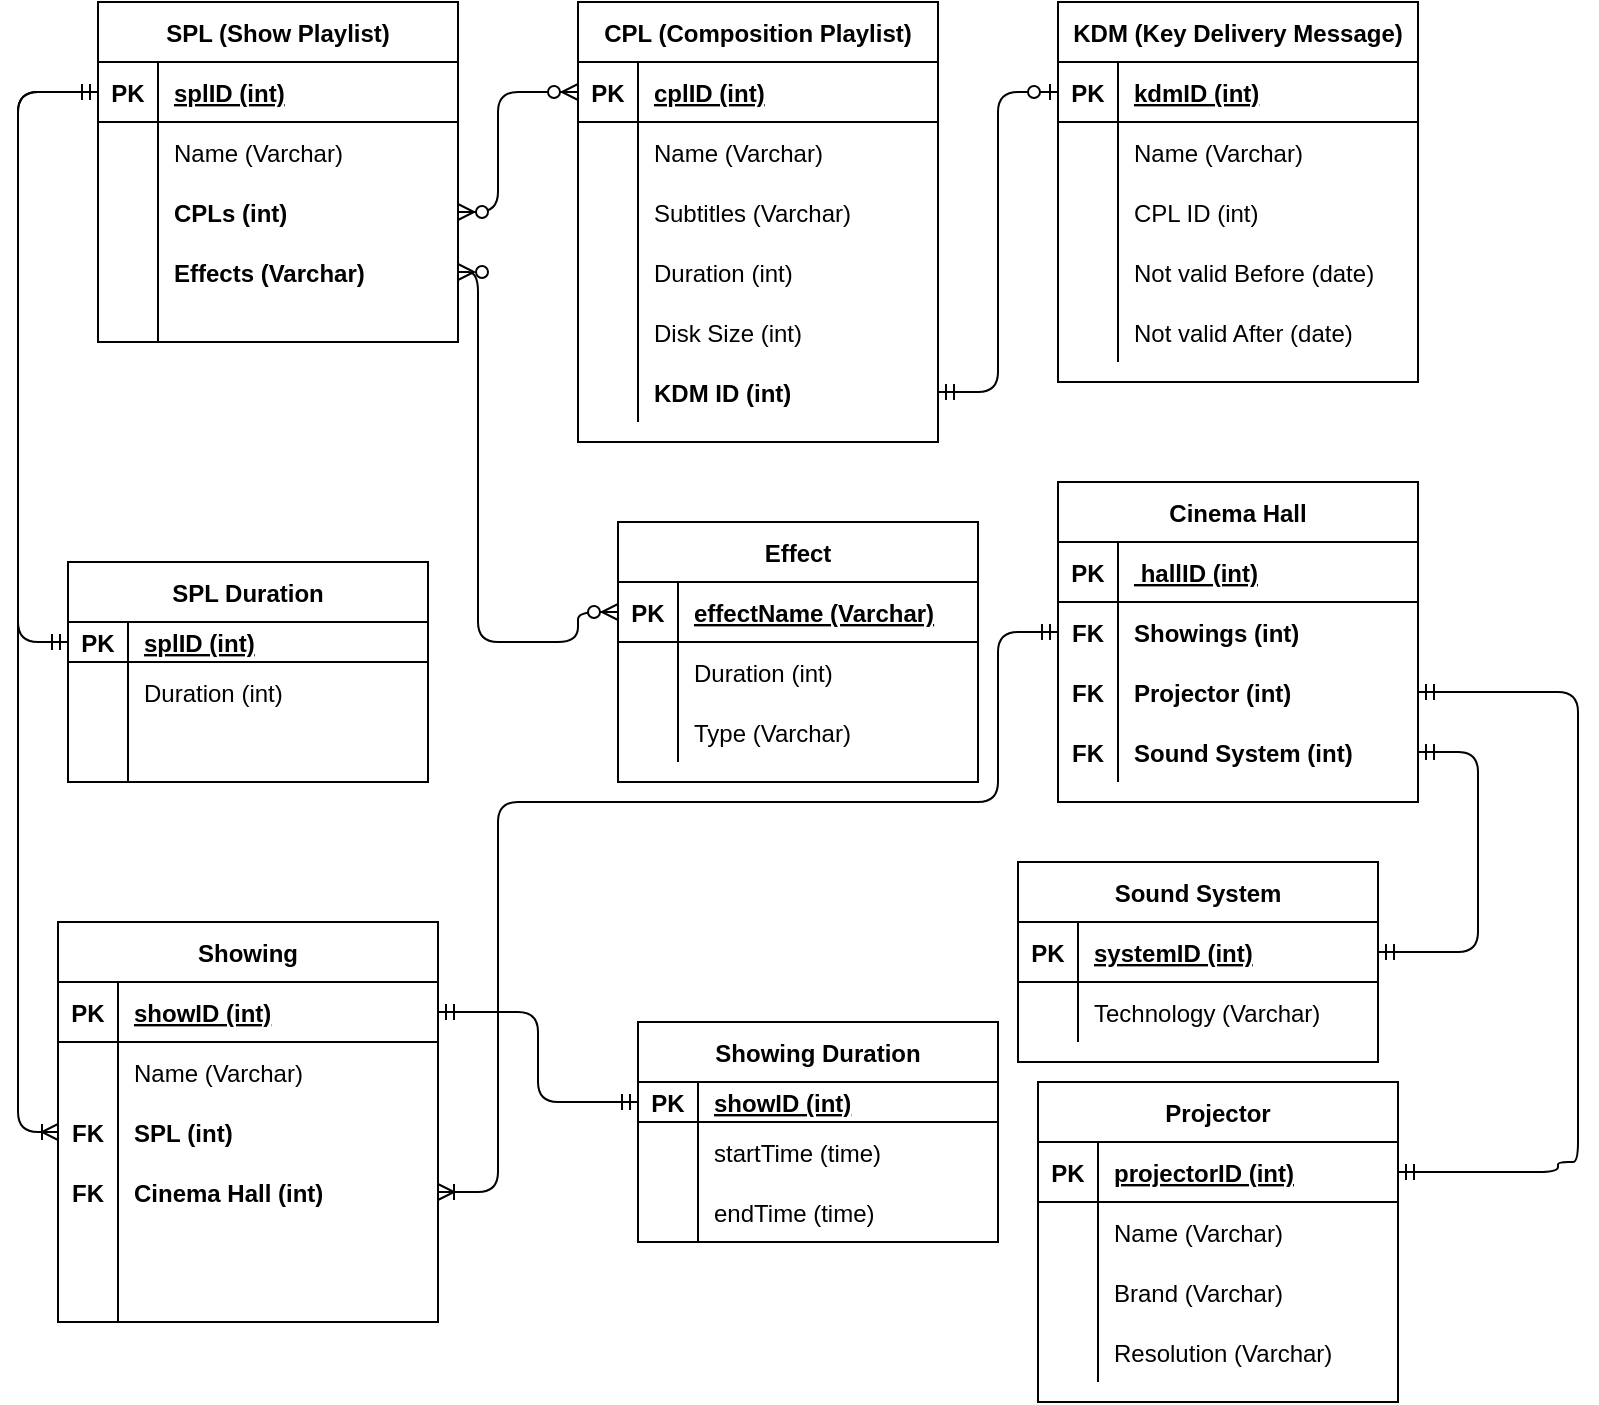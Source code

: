 <mxfile>
    <diagram id="R2lEEEUBdFMjLlhIrx00" name="Page-1">
        <mxGraphModel dx="1020" dy="534" grid="1" gridSize="10" guides="1" tooltips="1" connect="1" arrows="1" fold="1" page="1" pageScale="1" pageWidth="850" pageHeight="1100" math="0" shadow="0" extFonts="Permanent Marker^https://fonts.googleapis.com/css?family=Permanent+Marker">
            <root>
                <mxCell id="0"/>
                <mxCell id="1" parent="0"/>
                <mxCell id="4NMHqgXC75o84QSc81cX-1" value="CPL (Composition Playlist)" style="shape=table;startSize=30;container=1;collapsible=1;childLayout=tableLayout;fixedRows=1;rowLines=0;fontStyle=1;align=center;resizeLast=1;" parent="1" vertex="1">
                    <mxGeometry x="300" y="40" width="180" height="220" as="geometry"/>
                </mxCell>
                <mxCell id="4NMHqgXC75o84QSc81cX-2" value="" style="shape=partialRectangle;collapsible=0;dropTarget=0;pointerEvents=0;fillColor=none;top=0;left=0;bottom=1;right=0;points=[[0,0.5],[1,0.5]];portConstraint=eastwest;" parent="4NMHqgXC75o84QSc81cX-1" vertex="1">
                    <mxGeometry y="30" width="180" height="30" as="geometry"/>
                </mxCell>
                <mxCell id="4NMHqgXC75o84QSc81cX-3" value="PK" style="shape=partialRectangle;connectable=0;fillColor=none;top=0;left=0;bottom=0;right=0;fontStyle=1;overflow=hidden;" parent="4NMHqgXC75o84QSc81cX-2" vertex="1">
                    <mxGeometry width="30" height="30" as="geometry"/>
                </mxCell>
                <mxCell id="4NMHqgXC75o84QSc81cX-4" value="cplID (int)" style="shape=partialRectangle;connectable=0;fillColor=none;top=0;left=0;bottom=0;right=0;align=left;spacingLeft=6;fontStyle=5;overflow=hidden;" parent="4NMHqgXC75o84QSc81cX-2" vertex="1">
                    <mxGeometry x="30" width="150" height="30" as="geometry"/>
                </mxCell>
                <mxCell id="4NMHqgXC75o84QSc81cX-5" value="" style="shape=partialRectangle;collapsible=0;dropTarget=0;pointerEvents=0;fillColor=none;top=0;left=0;bottom=0;right=0;points=[[0,0.5],[1,0.5]];portConstraint=eastwest;" parent="4NMHqgXC75o84QSc81cX-1" vertex="1">
                    <mxGeometry y="60" width="180" height="30" as="geometry"/>
                </mxCell>
                <mxCell id="4NMHqgXC75o84QSc81cX-6" value="" style="shape=partialRectangle;connectable=0;fillColor=none;top=0;left=0;bottom=0;right=0;editable=1;overflow=hidden;" parent="4NMHqgXC75o84QSc81cX-5" vertex="1">
                    <mxGeometry width="30" height="30" as="geometry"/>
                </mxCell>
                <mxCell id="4NMHqgXC75o84QSc81cX-7" value="Name (Varchar)" style="shape=partialRectangle;connectable=0;fillColor=none;top=0;left=0;bottom=0;right=0;align=left;spacingLeft=6;overflow=hidden;" parent="4NMHqgXC75o84QSc81cX-5" vertex="1">
                    <mxGeometry x="30" width="150" height="30" as="geometry"/>
                </mxCell>
                <mxCell id="4NMHqgXC75o84QSc81cX-11" value="" style="shape=partialRectangle;collapsible=0;dropTarget=0;pointerEvents=0;fillColor=none;top=0;left=0;bottom=0;right=0;points=[[0,0.5],[1,0.5]];portConstraint=eastwest;" parent="4NMHqgXC75o84QSc81cX-1" vertex="1">
                    <mxGeometry y="90" width="180" height="30" as="geometry"/>
                </mxCell>
                <mxCell id="4NMHqgXC75o84QSc81cX-12" value="" style="shape=partialRectangle;connectable=0;fillColor=none;top=0;left=0;bottom=0;right=0;editable=1;overflow=hidden;" parent="4NMHqgXC75o84QSc81cX-11" vertex="1">
                    <mxGeometry width="30" height="30" as="geometry"/>
                </mxCell>
                <mxCell id="4NMHqgXC75o84QSc81cX-13" value="Subtitles (Varchar)" style="shape=partialRectangle;connectable=0;fillColor=none;top=0;left=0;bottom=0;right=0;align=left;spacingLeft=6;overflow=hidden;" parent="4NMHqgXC75o84QSc81cX-11" vertex="1">
                    <mxGeometry x="30" width="150" height="30" as="geometry"/>
                </mxCell>
                <mxCell id="4NMHqgXC75o84QSc81cX-45" value="" style="shape=partialRectangle;collapsible=0;dropTarget=0;pointerEvents=0;fillColor=none;top=0;left=0;bottom=0;right=0;points=[[0,0.5],[1,0.5]];portConstraint=eastwest;" parent="4NMHqgXC75o84QSc81cX-1" vertex="1">
                    <mxGeometry y="120" width="180" height="30" as="geometry"/>
                </mxCell>
                <mxCell id="4NMHqgXC75o84QSc81cX-46" value="" style="shape=partialRectangle;connectable=0;fillColor=none;top=0;left=0;bottom=0;right=0;editable=1;overflow=hidden;" parent="4NMHqgXC75o84QSc81cX-45" vertex="1">
                    <mxGeometry width="30" height="30" as="geometry"/>
                </mxCell>
                <mxCell id="4NMHqgXC75o84QSc81cX-47" value="Duration (int)" style="shape=partialRectangle;connectable=0;fillColor=none;top=0;left=0;bottom=0;right=0;align=left;spacingLeft=6;overflow=hidden;" parent="4NMHqgXC75o84QSc81cX-45" vertex="1">
                    <mxGeometry x="30" width="150" height="30" as="geometry"/>
                </mxCell>
                <mxCell id="4NMHqgXC75o84QSc81cX-48" value="" style="shape=partialRectangle;collapsible=0;dropTarget=0;pointerEvents=0;fillColor=none;top=0;left=0;bottom=0;right=0;points=[[0,0.5],[1,0.5]];portConstraint=eastwest;" parent="4NMHqgXC75o84QSc81cX-1" vertex="1">
                    <mxGeometry y="150" width="180" height="30" as="geometry"/>
                </mxCell>
                <mxCell id="4NMHqgXC75o84QSc81cX-49" value="" style="shape=partialRectangle;connectable=0;fillColor=none;top=0;left=0;bottom=0;right=0;editable=1;overflow=hidden;" parent="4NMHqgXC75o84QSc81cX-48" vertex="1">
                    <mxGeometry width="30" height="30" as="geometry"/>
                </mxCell>
                <mxCell id="4NMHqgXC75o84QSc81cX-50" value="Disk Size (int)" style="shape=partialRectangle;connectable=0;fillColor=none;top=0;left=0;bottom=0;right=0;align=left;spacingLeft=6;overflow=hidden;" parent="4NMHqgXC75o84QSc81cX-48" vertex="1">
                    <mxGeometry x="30" width="150" height="30" as="geometry"/>
                </mxCell>
                <mxCell id="4NMHqgXC75o84QSc81cX-51" value="" style="shape=partialRectangle;collapsible=0;dropTarget=0;pointerEvents=0;fillColor=none;top=0;left=0;bottom=0;right=0;points=[[0,0.5],[1,0.5]];portConstraint=eastwest;" parent="4NMHqgXC75o84QSc81cX-1" vertex="1">
                    <mxGeometry y="180" width="180" height="30" as="geometry"/>
                </mxCell>
                <mxCell id="4NMHqgXC75o84QSc81cX-52" value="" style="shape=partialRectangle;connectable=0;fillColor=none;top=0;left=0;bottom=0;right=0;editable=1;overflow=hidden;" parent="4NMHqgXC75o84QSc81cX-51" vertex="1">
                    <mxGeometry width="30" height="30" as="geometry"/>
                </mxCell>
                <mxCell id="4NMHqgXC75o84QSc81cX-53" value="KDM ID (int)" style="shape=partialRectangle;connectable=0;fillColor=none;top=0;left=0;bottom=0;right=0;align=left;spacingLeft=6;overflow=hidden;fontStyle=1" parent="4NMHqgXC75o84QSc81cX-51" vertex="1">
                    <mxGeometry x="30" width="150" height="30" as="geometry"/>
                </mxCell>
                <mxCell id="4NMHqgXC75o84QSc81cX-14" value="KDM (Key Delivery Message)" style="shape=table;startSize=30;container=1;collapsible=1;childLayout=tableLayout;fixedRows=1;rowLines=0;fontStyle=1;align=center;resizeLast=1;" parent="1" vertex="1">
                    <mxGeometry x="540" y="40" width="180" height="190" as="geometry"/>
                </mxCell>
                <mxCell id="4NMHqgXC75o84QSc81cX-15" value="" style="shape=partialRectangle;collapsible=0;dropTarget=0;pointerEvents=0;fillColor=none;top=0;left=0;bottom=1;right=0;points=[[0,0.5],[1,0.5]];portConstraint=eastwest;" parent="4NMHqgXC75o84QSc81cX-14" vertex="1">
                    <mxGeometry y="30" width="180" height="30" as="geometry"/>
                </mxCell>
                <mxCell id="4NMHqgXC75o84QSc81cX-16" value="PK" style="shape=partialRectangle;connectable=0;fillColor=none;top=0;left=0;bottom=0;right=0;fontStyle=1;overflow=hidden;" parent="4NMHqgXC75o84QSc81cX-15" vertex="1">
                    <mxGeometry width="30" height="30" as="geometry"/>
                </mxCell>
                <mxCell id="4NMHqgXC75o84QSc81cX-17" value="kdmID (int)" style="shape=partialRectangle;connectable=0;fillColor=none;top=0;left=0;bottom=0;right=0;align=left;spacingLeft=6;fontStyle=5;overflow=hidden;" parent="4NMHqgXC75o84QSc81cX-15" vertex="1">
                    <mxGeometry x="30" width="150" height="30" as="geometry"/>
                </mxCell>
                <mxCell id="4NMHqgXC75o84QSc81cX-21" value="" style="shape=partialRectangle;collapsible=0;dropTarget=0;pointerEvents=0;fillColor=none;top=0;left=0;bottom=0;right=0;points=[[0,0.5],[1,0.5]];portConstraint=eastwest;" parent="4NMHqgXC75o84QSc81cX-14" vertex="1">
                    <mxGeometry y="60" width="180" height="30" as="geometry"/>
                </mxCell>
                <mxCell id="4NMHqgXC75o84QSc81cX-22" value="" style="shape=partialRectangle;connectable=0;fillColor=none;top=0;left=0;bottom=0;right=0;editable=1;overflow=hidden;" parent="4NMHqgXC75o84QSc81cX-21" vertex="1">
                    <mxGeometry width="30" height="30" as="geometry"/>
                </mxCell>
                <mxCell id="4NMHqgXC75o84QSc81cX-23" value="Name (Varchar)" style="shape=partialRectangle;connectable=0;fillColor=none;top=0;left=0;bottom=0;right=0;align=left;spacingLeft=6;overflow=hidden;" parent="4NMHqgXC75o84QSc81cX-21" vertex="1">
                    <mxGeometry x="30" width="150" height="30" as="geometry"/>
                </mxCell>
                <mxCell id="4NMHqgXC75o84QSc81cX-93" value="" style="shape=partialRectangle;collapsible=0;dropTarget=0;pointerEvents=0;fillColor=none;top=0;left=0;bottom=0;right=0;points=[[0,0.5],[1,0.5]];portConstraint=eastwest;" parent="4NMHqgXC75o84QSc81cX-14" vertex="1">
                    <mxGeometry y="90" width="180" height="30" as="geometry"/>
                </mxCell>
                <mxCell id="4NMHqgXC75o84QSc81cX-94" value="" style="shape=partialRectangle;connectable=0;fillColor=none;top=0;left=0;bottom=0;right=0;editable=1;overflow=hidden;" parent="4NMHqgXC75o84QSc81cX-93" vertex="1">
                    <mxGeometry width="30" height="30" as="geometry"/>
                </mxCell>
                <mxCell id="4NMHqgXC75o84QSc81cX-95" value="CPL ID (int)" style="shape=partialRectangle;connectable=0;fillColor=none;top=0;left=0;bottom=0;right=0;align=left;spacingLeft=6;overflow=hidden;" parent="4NMHqgXC75o84QSc81cX-93" vertex="1">
                    <mxGeometry x="30" width="150" height="30" as="geometry"/>
                </mxCell>
                <mxCell id="4NMHqgXC75o84QSc81cX-24" value="" style="shape=partialRectangle;collapsible=0;dropTarget=0;pointerEvents=0;fillColor=none;top=0;left=0;bottom=0;right=0;points=[[0,0.5],[1,0.5]];portConstraint=eastwest;" parent="4NMHqgXC75o84QSc81cX-14" vertex="1">
                    <mxGeometry y="120" width="180" height="30" as="geometry"/>
                </mxCell>
                <mxCell id="4NMHqgXC75o84QSc81cX-25" value="" style="shape=partialRectangle;connectable=0;fillColor=none;top=0;left=0;bottom=0;right=0;editable=1;overflow=hidden;" parent="4NMHqgXC75o84QSc81cX-24" vertex="1">
                    <mxGeometry width="30" height="30" as="geometry"/>
                </mxCell>
                <mxCell id="4NMHqgXC75o84QSc81cX-26" value="Not valid Before (date)" style="shape=partialRectangle;connectable=0;fillColor=none;top=0;left=0;bottom=0;right=0;align=left;spacingLeft=6;overflow=hidden;" parent="4NMHqgXC75o84QSc81cX-24" vertex="1">
                    <mxGeometry x="30" width="150" height="30" as="geometry"/>
                </mxCell>
                <mxCell id="4NMHqgXC75o84QSc81cX-42" value="" style="shape=partialRectangle;collapsible=0;dropTarget=0;pointerEvents=0;fillColor=none;top=0;left=0;bottom=0;right=0;points=[[0,0.5],[1,0.5]];portConstraint=eastwest;" parent="4NMHqgXC75o84QSc81cX-14" vertex="1">
                    <mxGeometry y="150" width="180" height="30" as="geometry"/>
                </mxCell>
                <mxCell id="4NMHqgXC75o84QSc81cX-43" value="" style="shape=partialRectangle;connectable=0;fillColor=none;top=0;left=0;bottom=0;right=0;editable=1;overflow=hidden;" parent="4NMHqgXC75o84QSc81cX-42" vertex="1">
                    <mxGeometry width="30" height="30" as="geometry"/>
                </mxCell>
                <mxCell id="4NMHqgXC75o84QSc81cX-44" value="Not valid After (date)" style="shape=partialRectangle;connectable=0;fillColor=none;top=0;left=0;bottom=0;right=0;align=left;spacingLeft=6;overflow=hidden;" parent="4NMHqgXC75o84QSc81cX-42" vertex="1">
                    <mxGeometry x="30" width="150" height="30" as="geometry"/>
                </mxCell>
                <mxCell id="4NMHqgXC75o84QSc81cX-27" value="SPL (Show Playlist)" style="shape=table;startSize=30;container=1;collapsible=1;childLayout=tableLayout;fixedRows=1;rowLines=0;fontStyle=1;align=center;resizeLast=1;" parent="1" vertex="1">
                    <mxGeometry x="60" y="40" width="180" height="170" as="geometry"/>
                </mxCell>
                <mxCell id="4NMHqgXC75o84QSc81cX-28" value="" style="shape=partialRectangle;collapsible=0;dropTarget=0;pointerEvents=0;fillColor=none;top=0;left=0;bottom=1;right=0;points=[[0,0.5],[1,0.5]];portConstraint=eastwest;" parent="4NMHqgXC75o84QSc81cX-27" vertex="1">
                    <mxGeometry y="30" width="180" height="30" as="geometry"/>
                </mxCell>
                <mxCell id="4NMHqgXC75o84QSc81cX-29" value="PK" style="shape=partialRectangle;connectable=0;fillColor=none;top=0;left=0;bottom=0;right=0;fontStyle=1;overflow=hidden;" parent="4NMHqgXC75o84QSc81cX-28" vertex="1">
                    <mxGeometry width="30" height="30" as="geometry"/>
                </mxCell>
                <mxCell id="4NMHqgXC75o84QSc81cX-30" value="splID (int)" style="shape=partialRectangle;connectable=0;fillColor=none;top=0;left=0;bottom=0;right=0;align=left;spacingLeft=6;fontStyle=5;overflow=hidden;" parent="4NMHqgXC75o84QSc81cX-28" vertex="1">
                    <mxGeometry x="30" width="150" height="30" as="geometry"/>
                </mxCell>
                <mxCell id="4NMHqgXC75o84QSc81cX-90" value="" style="shape=partialRectangle;collapsible=0;dropTarget=0;pointerEvents=0;fillColor=none;top=0;left=0;bottom=0;right=0;points=[[0,0.5],[1,0.5]];portConstraint=eastwest;" parent="4NMHqgXC75o84QSc81cX-27" vertex="1">
                    <mxGeometry y="60" width="180" height="30" as="geometry"/>
                </mxCell>
                <mxCell id="4NMHqgXC75o84QSc81cX-91" value="" style="shape=partialRectangle;connectable=0;fillColor=none;top=0;left=0;bottom=0;right=0;editable=1;overflow=hidden;" parent="4NMHqgXC75o84QSc81cX-90" vertex="1">
                    <mxGeometry width="30" height="30" as="geometry"/>
                </mxCell>
                <mxCell id="4NMHqgXC75o84QSc81cX-92" value="Name (Varchar)" style="shape=partialRectangle;connectable=0;fillColor=none;top=0;left=0;bottom=0;right=0;align=left;spacingLeft=6;overflow=hidden;" parent="4NMHqgXC75o84QSc81cX-90" vertex="1">
                    <mxGeometry x="30" width="150" height="30" as="geometry"/>
                </mxCell>
                <mxCell id="4NMHqgXC75o84QSc81cX-31" value="" style="shape=partialRectangle;collapsible=0;dropTarget=0;pointerEvents=0;fillColor=none;top=0;left=0;bottom=0;right=0;points=[[0,0.5],[1,0.5]];portConstraint=eastwest;" parent="4NMHqgXC75o84QSc81cX-27" vertex="1">
                    <mxGeometry y="90" width="180" height="30" as="geometry"/>
                </mxCell>
                <mxCell id="4NMHqgXC75o84QSc81cX-32" value="" style="shape=partialRectangle;connectable=0;fillColor=none;top=0;left=0;bottom=0;right=0;editable=1;overflow=hidden;" parent="4NMHqgXC75o84QSc81cX-31" vertex="1">
                    <mxGeometry width="30" height="30" as="geometry"/>
                </mxCell>
                <mxCell id="4NMHqgXC75o84QSc81cX-33" value="CPLs (int)" style="shape=partialRectangle;connectable=0;fillColor=none;top=0;left=0;bottom=0;right=0;align=left;spacingLeft=6;overflow=hidden;fontStyle=1" parent="4NMHqgXC75o84QSc81cX-31" vertex="1">
                    <mxGeometry x="30" width="150" height="30" as="geometry"/>
                </mxCell>
                <mxCell id="4NMHqgXC75o84QSc81cX-34" value="" style="shape=partialRectangle;collapsible=0;dropTarget=0;pointerEvents=0;fillColor=none;top=0;left=0;bottom=0;right=0;points=[[0,0.5],[1,0.5]];portConstraint=eastwest;" parent="4NMHqgXC75o84QSc81cX-27" vertex="1">
                    <mxGeometry y="120" width="180" height="30" as="geometry"/>
                </mxCell>
                <mxCell id="4NMHqgXC75o84QSc81cX-35" value="" style="shape=partialRectangle;connectable=0;fillColor=none;top=0;left=0;bottom=0;right=0;editable=1;overflow=hidden;" parent="4NMHqgXC75o84QSc81cX-34" vertex="1">
                    <mxGeometry width="30" height="30" as="geometry"/>
                </mxCell>
                <mxCell id="4NMHqgXC75o84QSc81cX-36" value="Effects (Varchar)" style="shape=partialRectangle;connectable=0;fillColor=none;top=0;left=0;bottom=0;right=0;align=left;spacingLeft=6;overflow=hidden;fontStyle=1" parent="4NMHqgXC75o84QSc81cX-34" vertex="1">
                    <mxGeometry x="30" width="150" height="30" as="geometry"/>
                </mxCell>
                <mxCell id="4NMHqgXC75o84QSc81cX-112" value="" style="shape=partialRectangle;collapsible=0;dropTarget=0;pointerEvents=0;fillColor=none;top=0;left=0;bottom=0;right=0;points=[[0,0.5],[1,0.5]];portConstraint=eastwest;" parent="4NMHqgXC75o84QSc81cX-27" vertex="1">
                    <mxGeometry y="150" width="180" height="20" as="geometry"/>
                </mxCell>
                <mxCell id="4NMHqgXC75o84QSc81cX-113" value="" style="shape=partialRectangle;connectable=0;fillColor=none;top=0;left=0;bottom=0;right=0;editable=1;overflow=hidden;" parent="4NMHqgXC75o84QSc81cX-112" vertex="1">
                    <mxGeometry width="30" height="20" as="geometry"/>
                </mxCell>
                <mxCell id="4NMHqgXC75o84QSc81cX-114" value="" style="shape=partialRectangle;connectable=0;fillColor=none;top=0;left=0;bottom=0;right=0;align=left;spacingLeft=6;overflow=hidden;" parent="4NMHqgXC75o84QSc81cX-112" vertex="1">
                    <mxGeometry x="30" width="150" height="20" as="geometry"/>
                </mxCell>
                <mxCell id="4NMHqgXC75o84QSc81cX-40" value="" style="edgeStyle=orthogonalEdgeStyle;fontSize=12;html=1;endArrow=ERzeroToMany;endFill=1;startArrow=ERzeroToMany;exitX=1;exitY=0.5;exitDx=0;exitDy=0;entryX=0;entryY=0.5;entryDx=0;entryDy=0;" parent="1" source="4NMHqgXC75o84QSc81cX-31" target="4NMHqgXC75o84QSc81cX-2" edge="1">
                    <mxGeometry width="100" height="100" relative="1" as="geometry">
                        <mxPoint x="290" y="840" as="sourcePoint"/>
                        <mxPoint x="390" y="740" as="targetPoint"/>
                        <Array as="points">
                            <mxPoint x="260" y="145"/>
                            <mxPoint x="260" y="85"/>
                        </Array>
                    </mxGeometry>
                </mxCell>
                <mxCell id="4NMHqgXC75o84QSc81cX-41" value="" style="edgeStyle=entityRelationEdgeStyle;fontSize=12;html=1;endArrow=ERzeroToOne;startArrow=ERmandOne;exitX=1;exitY=0.5;exitDx=0;exitDy=0;entryX=0;entryY=0.5;entryDx=0;entryDy=0;" parent="1" source="4NMHqgXC75o84QSc81cX-51" target="4NMHqgXC75o84QSc81cX-15" edge="1">
                    <mxGeometry width="100" height="100" relative="1" as="geometry">
                        <mxPoint x="510" y="70" as="sourcePoint"/>
                        <mxPoint x="730" y="240" as="targetPoint"/>
                    </mxGeometry>
                </mxCell>
                <mxCell id="4NMHqgXC75o84QSc81cX-54" value="Effect" style="shape=table;startSize=30;container=1;collapsible=1;childLayout=tableLayout;fixedRows=1;rowLines=0;fontStyle=1;align=center;resizeLast=1;" parent="1" vertex="1">
                    <mxGeometry x="320" y="300" width="180" height="130" as="geometry"/>
                </mxCell>
                <mxCell id="4NMHqgXC75o84QSc81cX-55" value="" style="shape=partialRectangle;collapsible=0;dropTarget=0;pointerEvents=0;fillColor=none;top=0;left=0;bottom=1;right=0;points=[[0,0.5],[1,0.5]];portConstraint=eastwest;" parent="4NMHqgXC75o84QSc81cX-54" vertex="1">
                    <mxGeometry y="30" width="180" height="30" as="geometry"/>
                </mxCell>
                <mxCell id="4NMHqgXC75o84QSc81cX-56" value="PK" style="shape=partialRectangle;connectable=0;fillColor=none;top=0;left=0;bottom=0;right=0;fontStyle=1;overflow=hidden;" parent="4NMHqgXC75o84QSc81cX-55" vertex="1">
                    <mxGeometry width="30" height="30" as="geometry"/>
                </mxCell>
                <mxCell id="4NMHqgXC75o84QSc81cX-57" value="effectName (Varchar)" style="shape=partialRectangle;connectable=0;fillColor=none;top=0;left=0;bottom=0;right=0;align=left;spacingLeft=6;fontStyle=5;overflow=hidden;" parent="4NMHqgXC75o84QSc81cX-55" vertex="1">
                    <mxGeometry x="30" width="150" height="30" as="geometry"/>
                </mxCell>
                <mxCell id="4NMHqgXC75o84QSc81cX-58" value="" style="shape=partialRectangle;collapsible=0;dropTarget=0;pointerEvents=0;fillColor=none;top=0;left=0;bottom=0;right=0;points=[[0,0.5],[1,0.5]];portConstraint=eastwest;" parent="4NMHqgXC75o84QSc81cX-54" vertex="1">
                    <mxGeometry y="60" width="180" height="30" as="geometry"/>
                </mxCell>
                <mxCell id="4NMHqgXC75o84QSc81cX-59" value="" style="shape=partialRectangle;connectable=0;fillColor=none;top=0;left=0;bottom=0;right=0;editable=1;overflow=hidden;" parent="4NMHqgXC75o84QSc81cX-58" vertex="1">
                    <mxGeometry width="30" height="30" as="geometry"/>
                </mxCell>
                <mxCell id="4NMHqgXC75o84QSc81cX-60" value="Duration (int)" style="shape=partialRectangle;connectable=0;fillColor=none;top=0;left=0;bottom=0;right=0;align=left;spacingLeft=6;overflow=hidden;" parent="4NMHqgXC75o84QSc81cX-58" vertex="1">
                    <mxGeometry x="30" width="150" height="30" as="geometry"/>
                </mxCell>
                <mxCell id="4NMHqgXC75o84QSc81cX-61" value="" style="shape=partialRectangle;collapsible=0;dropTarget=0;pointerEvents=0;fillColor=none;top=0;left=0;bottom=0;right=0;points=[[0,0.5],[1,0.5]];portConstraint=eastwest;" parent="4NMHqgXC75o84QSc81cX-54" vertex="1">
                    <mxGeometry y="90" width="180" height="30" as="geometry"/>
                </mxCell>
                <mxCell id="4NMHqgXC75o84QSc81cX-62" value="" style="shape=partialRectangle;connectable=0;fillColor=none;top=0;left=0;bottom=0;right=0;editable=1;overflow=hidden;" parent="4NMHqgXC75o84QSc81cX-61" vertex="1">
                    <mxGeometry width="30" height="30" as="geometry"/>
                </mxCell>
                <mxCell id="4NMHqgXC75o84QSc81cX-63" value="Type (Varchar)" style="shape=partialRectangle;connectable=0;fillColor=none;top=0;left=0;bottom=0;right=0;align=left;spacingLeft=6;overflow=hidden;" parent="4NMHqgXC75o84QSc81cX-61" vertex="1">
                    <mxGeometry x="30" width="150" height="30" as="geometry"/>
                </mxCell>
                <mxCell id="4NMHqgXC75o84QSc81cX-76" value="" style="edgeStyle=orthogonalEdgeStyle;fontSize=12;html=1;endArrow=ERzeroToMany;endFill=1;startArrow=ERzeroToMany;exitX=1;exitY=0.5;exitDx=0;exitDy=0;entryX=0;entryY=0.5;entryDx=0;entryDy=0;" parent="1" source="4NMHqgXC75o84QSc81cX-34" target="4NMHqgXC75o84QSc81cX-55" edge="1">
                    <mxGeometry width="100" height="100" relative="1" as="geometry">
                        <mxPoint x="100" y="510" as="sourcePoint"/>
                        <mxPoint x="280" y="390" as="targetPoint"/>
                        <Array as="points">
                            <mxPoint x="250" y="175"/>
                            <mxPoint x="250" y="360"/>
                            <mxPoint x="300" y="360"/>
                            <mxPoint x="300" y="345"/>
                        </Array>
                    </mxGeometry>
                </mxCell>
                <mxCell id="4NMHqgXC75o84QSc81cX-77" value="Showing" style="shape=table;startSize=30;container=1;collapsible=1;childLayout=tableLayout;fixedRows=1;rowLines=0;fontStyle=1;align=center;resizeLast=1;" parent="1" vertex="1">
                    <mxGeometry x="40" y="500" width="190" height="200" as="geometry"/>
                </mxCell>
                <mxCell id="4NMHqgXC75o84QSc81cX-78" value="" style="shape=partialRectangle;collapsible=0;dropTarget=0;pointerEvents=0;fillColor=none;top=0;left=0;bottom=1;right=0;points=[[0,0.5],[1,0.5]];portConstraint=eastwest;" parent="4NMHqgXC75o84QSc81cX-77" vertex="1">
                    <mxGeometry y="30" width="190" height="30" as="geometry"/>
                </mxCell>
                <mxCell id="4NMHqgXC75o84QSc81cX-79" value="PK" style="shape=partialRectangle;connectable=0;fillColor=none;top=0;left=0;bottom=0;right=0;fontStyle=1;overflow=hidden;" parent="4NMHqgXC75o84QSc81cX-78" vertex="1">
                    <mxGeometry width="30" height="30" as="geometry"/>
                </mxCell>
                <mxCell id="4NMHqgXC75o84QSc81cX-80" value="showID (int)" style="shape=partialRectangle;connectable=0;fillColor=none;top=0;left=0;bottom=0;right=0;align=left;spacingLeft=6;fontStyle=5;overflow=hidden;" parent="4NMHqgXC75o84QSc81cX-78" vertex="1">
                    <mxGeometry x="30" width="160" height="30" as="geometry"/>
                </mxCell>
                <mxCell id="4NMHqgXC75o84QSc81cX-81" value="" style="shape=partialRectangle;collapsible=0;dropTarget=0;pointerEvents=0;fillColor=none;top=0;left=0;bottom=0;right=0;points=[[0,0.5],[1,0.5]];portConstraint=eastwest;" parent="4NMHqgXC75o84QSc81cX-77" vertex="1">
                    <mxGeometry y="60" width="190" height="30" as="geometry"/>
                </mxCell>
                <mxCell id="4NMHqgXC75o84QSc81cX-82" value="" style="shape=partialRectangle;connectable=0;fillColor=none;top=0;left=0;bottom=0;right=0;editable=1;overflow=hidden;" parent="4NMHqgXC75o84QSc81cX-81" vertex="1">
                    <mxGeometry width="30" height="30" as="geometry"/>
                </mxCell>
                <mxCell id="4NMHqgXC75o84QSc81cX-83" value="Name (Varchar)" style="shape=partialRectangle;connectable=0;fillColor=none;top=0;left=0;bottom=0;right=0;align=left;spacingLeft=6;overflow=hidden;" parent="4NMHqgXC75o84QSc81cX-81" vertex="1">
                    <mxGeometry x="30" width="160" height="30" as="geometry"/>
                </mxCell>
                <mxCell id="4NMHqgXC75o84QSc81cX-87" value="" style="shape=partialRectangle;collapsible=0;dropTarget=0;pointerEvents=0;fillColor=none;top=0;left=0;bottom=0;right=0;points=[[0,0.5],[1,0.5]];portConstraint=eastwest;" parent="4NMHqgXC75o84QSc81cX-77" vertex="1">
                    <mxGeometry y="90" width="190" height="30" as="geometry"/>
                </mxCell>
                <mxCell id="4NMHqgXC75o84QSc81cX-88" value="FK" style="shape=partialRectangle;connectable=0;fillColor=none;top=0;left=0;bottom=0;right=0;editable=1;overflow=hidden;fontStyle=1" parent="4NMHqgXC75o84QSc81cX-87" vertex="1">
                    <mxGeometry width="30" height="30" as="geometry"/>
                </mxCell>
                <mxCell id="4NMHqgXC75o84QSc81cX-89" value="SPL (int)" style="shape=partialRectangle;connectable=0;fillColor=none;top=0;left=0;bottom=0;right=0;align=left;spacingLeft=6;overflow=hidden;fontStyle=1" parent="4NMHqgXC75o84QSc81cX-87" vertex="1">
                    <mxGeometry x="30" width="160" height="30" as="geometry"/>
                </mxCell>
                <mxCell id="4NMHqgXC75o84QSc81cX-124" value="" style="shape=partialRectangle;collapsible=0;dropTarget=0;pointerEvents=0;fillColor=none;top=0;left=0;bottom=0;right=0;points=[[0,0.5],[1,0.5]];portConstraint=eastwest;" parent="4NMHqgXC75o84QSc81cX-77" vertex="1">
                    <mxGeometry y="120" width="190" height="30" as="geometry"/>
                </mxCell>
                <mxCell id="4NMHqgXC75o84QSc81cX-125" value="FK" style="shape=partialRectangle;connectable=0;fillColor=none;top=0;left=0;bottom=0;right=0;editable=1;overflow=hidden;fontStyle=1" parent="4NMHqgXC75o84QSc81cX-124" vertex="1">
                    <mxGeometry width="30" height="30" as="geometry"/>
                </mxCell>
                <mxCell id="4NMHqgXC75o84QSc81cX-126" value="Cinema Hall (int)" style="shape=partialRectangle;connectable=0;fillColor=none;top=0;left=0;bottom=0;right=0;align=left;spacingLeft=6;overflow=hidden;fontStyle=1" parent="4NMHqgXC75o84QSc81cX-124" vertex="1">
                    <mxGeometry x="30" width="160" height="30" as="geometry"/>
                </mxCell>
                <mxCell id="4NMHqgXC75o84QSc81cX-84" value="" style="shape=partialRectangle;collapsible=0;dropTarget=0;pointerEvents=0;fillColor=none;top=0;left=0;bottom=0;right=0;points=[[0,0.5],[1,0.5]];portConstraint=eastwest;" parent="4NMHqgXC75o84QSc81cX-77" vertex="1">
                    <mxGeometry y="150" width="190" height="20" as="geometry"/>
                </mxCell>
                <mxCell id="4NMHqgXC75o84QSc81cX-85" value="" style="shape=partialRectangle;connectable=0;fillColor=none;top=0;left=0;bottom=0;right=0;editable=1;overflow=hidden;" parent="4NMHqgXC75o84QSc81cX-84" vertex="1">
                    <mxGeometry width="30" height="20" as="geometry"/>
                </mxCell>
                <mxCell id="4NMHqgXC75o84QSc81cX-86" value="" style="shape=partialRectangle;connectable=0;fillColor=none;top=0;left=0;bottom=0;right=0;align=left;spacingLeft=6;overflow=hidden;" parent="4NMHqgXC75o84QSc81cX-84" vertex="1">
                    <mxGeometry x="30" width="160" height="20" as="geometry"/>
                </mxCell>
                <mxCell id="4NMHqgXC75o84QSc81cX-118" value="" style="shape=partialRectangle;collapsible=0;dropTarget=0;pointerEvents=0;fillColor=none;top=0;left=0;bottom=0;right=0;points=[[0,0.5],[1,0.5]];portConstraint=eastwest;" parent="4NMHqgXC75o84QSc81cX-77" vertex="1">
                    <mxGeometry y="170" width="190" height="30" as="geometry"/>
                </mxCell>
                <mxCell id="4NMHqgXC75o84QSc81cX-119" value="" style="shape=partialRectangle;connectable=0;fillColor=none;top=0;left=0;bottom=0;right=0;editable=1;overflow=hidden;" parent="4NMHqgXC75o84QSc81cX-118" vertex="1">
                    <mxGeometry width="30" height="30" as="geometry"/>
                </mxCell>
                <mxCell id="4NMHqgXC75o84QSc81cX-120" value="" style="shape=partialRectangle;connectable=0;fillColor=none;top=0;left=0;bottom=0;right=0;align=left;spacingLeft=6;overflow=hidden;" parent="4NMHqgXC75o84QSc81cX-118" vertex="1">
                    <mxGeometry x="30" width="160" height="30" as="geometry"/>
                </mxCell>
                <mxCell id="4NMHqgXC75o84QSc81cX-123" value="" style="edgeStyle=orthogonalEdgeStyle;fontSize=12;html=1;endArrow=ERoneToMany;startArrow=ERmandOne;exitX=0;exitY=0.5;exitDx=0;exitDy=0;entryX=0;entryY=0.5;entryDx=0;entryDy=0;" parent="1" source="4NMHqgXC75o84QSc81cX-28" target="4NMHqgXC75o84QSc81cX-87" edge="1">
                    <mxGeometry width="100" height="100" relative="1" as="geometry">
                        <mxPoint x="20" y="70" as="sourcePoint"/>
                        <mxPoint x="10" y="670" as="targetPoint"/>
                        <Array as="points">
                            <mxPoint x="20" y="85"/>
                            <mxPoint x="20" y="605"/>
                        </Array>
                    </mxGeometry>
                </mxCell>
                <mxCell id="4NMHqgXC75o84QSc81cX-133" value="Cinema Hall" style="shape=table;startSize=30;container=1;collapsible=1;childLayout=tableLayout;fixedRows=1;rowLines=0;fontStyle=1;align=center;resizeLast=1;" parent="1" vertex="1">
                    <mxGeometry x="540" y="280" width="180" height="160" as="geometry"/>
                </mxCell>
                <mxCell id="4NMHqgXC75o84QSc81cX-134" value="" style="shape=partialRectangle;collapsible=0;dropTarget=0;pointerEvents=0;fillColor=none;top=0;left=0;bottom=1;right=0;points=[[0,0.5],[1,0.5]];portConstraint=eastwest;" parent="4NMHqgXC75o84QSc81cX-133" vertex="1">
                    <mxGeometry y="30" width="180" height="30" as="geometry"/>
                </mxCell>
                <mxCell id="4NMHqgXC75o84QSc81cX-135" value="PK" style="shape=partialRectangle;connectable=0;fillColor=none;top=0;left=0;bottom=0;right=0;fontStyle=1;overflow=hidden;" parent="4NMHqgXC75o84QSc81cX-134" vertex="1">
                    <mxGeometry width="30" height="30" as="geometry"/>
                </mxCell>
                <mxCell id="4NMHqgXC75o84QSc81cX-136" value=" hallID (int)" style="shape=partialRectangle;connectable=0;fillColor=none;top=0;left=0;bottom=0;right=0;align=left;spacingLeft=6;fontStyle=5;overflow=hidden;" parent="4NMHqgXC75o84QSc81cX-134" vertex="1">
                    <mxGeometry x="30" width="150" height="30" as="geometry"/>
                </mxCell>
                <mxCell id="4NMHqgXC75o84QSc81cX-137" value="" style="shape=partialRectangle;collapsible=0;dropTarget=0;pointerEvents=0;fillColor=none;top=0;left=0;bottom=0;right=0;points=[[0,0.5],[1,0.5]];portConstraint=eastwest;" parent="4NMHqgXC75o84QSc81cX-133" vertex="1">
                    <mxGeometry y="60" width="180" height="30" as="geometry"/>
                </mxCell>
                <mxCell id="4NMHqgXC75o84QSc81cX-138" value="FK" style="shape=partialRectangle;connectable=0;fillColor=none;top=0;left=0;bottom=0;right=0;editable=1;overflow=hidden;fontStyle=1" parent="4NMHqgXC75o84QSc81cX-137" vertex="1">
                    <mxGeometry width="30" height="30" as="geometry"/>
                </mxCell>
                <mxCell id="4NMHqgXC75o84QSc81cX-139" value="Showings (int)" style="shape=partialRectangle;connectable=0;fillColor=none;top=0;left=0;bottom=0;right=0;align=left;spacingLeft=6;overflow=hidden;fontStyle=1" parent="4NMHqgXC75o84QSc81cX-137" vertex="1">
                    <mxGeometry x="30" width="150" height="30" as="geometry"/>
                </mxCell>
                <mxCell id="4NMHqgXC75o84QSc81cX-140" value="" style="shape=partialRectangle;collapsible=0;dropTarget=0;pointerEvents=0;fillColor=none;top=0;left=0;bottom=0;right=0;points=[[0,0.5],[1,0.5]];portConstraint=eastwest;" parent="4NMHqgXC75o84QSc81cX-133" vertex="1">
                    <mxGeometry y="90" width="180" height="30" as="geometry"/>
                </mxCell>
                <mxCell id="4NMHqgXC75o84QSc81cX-141" value="FK" style="shape=partialRectangle;connectable=0;fillColor=none;top=0;left=0;bottom=0;right=0;editable=1;overflow=hidden;fontStyle=1" parent="4NMHqgXC75o84QSc81cX-140" vertex="1">
                    <mxGeometry width="30" height="30" as="geometry"/>
                </mxCell>
                <mxCell id="4NMHqgXC75o84QSc81cX-142" value="Projector (int)" style="shape=partialRectangle;connectable=0;fillColor=none;top=0;left=0;bottom=0;right=0;align=left;spacingLeft=6;overflow=hidden;fontStyle=1" parent="4NMHqgXC75o84QSc81cX-140" vertex="1">
                    <mxGeometry x="30" width="150" height="30" as="geometry"/>
                </mxCell>
                <mxCell id="4NMHqgXC75o84QSc81cX-143" value="" style="shape=partialRectangle;collapsible=0;dropTarget=0;pointerEvents=0;fillColor=none;top=0;left=0;bottom=0;right=0;points=[[0,0.5],[1,0.5]];portConstraint=eastwest;" parent="4NMHqgXC75o84QSc81cX-133" vertex="1">
                    <mxGeometry y="120" width="180" height="30" as="geometry"/>
                </mxCell>
                <mxCell id="4NMHqgXC75o84QSc81cX-144" value="FK" style="shape=partialRectangle;connectable=0;fillColor=none;top=0;left=0;bottom=0;right=0;editable=1;overflow=hidden;fontStyle=1" parent="4NMHqgXC75o84QSc81cX-143" vertex="1">
                    <mxGeometry width="30" height="30" as="geometry"/>
                </mxCell>
                <mxCell id="4NMHqgXC75o84QSc81cX-145" value="Sound System (int)" style="shape=partialRectangle;connectable=0;fillColor=none;top=0;left=0;bottom=0;right=0;align=left;spacingLeft=6;overflow=hidden;fontStyle=1" parent="4NMHqgXC75o84QSc81cX-143" vertex="1">
                    <mxGeometry x="30" width="150" height="30" as="geometry"/>
                </mxCell>
                <mxCell id="4NMHqgXC75o84QSc81cX-147" value="" style="edgeStyle=orthogonalEdgeStyle;fontSize=12;html=1;endArrow=ERoneToMany;startArrow=ERmandOne;exitX=0;exitY=0.5;exitDx=0;exitDy=0;entryX=1;entryY=0.5;entryDx=0;entryDy=0;" parent="1" source="4NMHqgXC75o84QSc81cX-137" target="4NMHqgXC75o84QSc81cX-124" edge="1">
                    <mxGeometry width="100" height="100" relative="1" as="geometry">
                        <mxPoint x="400" y="970" as="sourcePoint"/>
                        <mxPoint x="280" y="700" as="targetPoint"/>
                        <Array as="points">
                            <mxPoint x="510" y="355"/>
                            <mxPoint x="510" y="440"/>
                            <mxPoint x="260" y="440"/>
                            <mxPoint x="260" y="635"/>
                        </Array>
                    </mxGeometry>
                </mxCell>
                <mxCell id="4NMHqgXC75o84QSc81cX-161" value="Sound System" style="shape=table;startSize=30;container=1;collapsible=1;childLayout=tableLayout;fixedRows=1;rowLines=0;fontStyle=1;align=center;resizeLast=1;" parent="1" vertex="1">
                    <mxGeometry x="520" y="470" width="180" height="100" as="geometry"/>
                </mxCell>
                <mxCell id="4NMHqgXC75o84QSc81cX-162" value="" style="shape=partialRectangle;collapsible=0;dropTarget=0;pointerEvents=0;fillColor=none;top=0;left=0;bottom=1;right=0;points=[[0,0.5],[1,0.5]];portConstraint=eastwest;" parent="4NMHqgXC75o84QSc81cX-161" vertex="1">
                    <mxGeometry y="30" width="180" height="30" as="geometry"/>
                </mxCell>
                <mxCell id="4NMHqgXC75o84QSc81cX-163" value="PK" style="shape=partialRectangle;connectable=0;fillColor=none;top=0;left=0;bottom=0;right=0;fontStyle=1;overflow=hidden;" parent="4NMHqgXC75o84QSc81cX-162" vertex="1">
                    <mxGeometry width="30" height="30" as="geometry"/>
                </mxCell>
                <mxCell id="4NMHqgXC75o84QSc81cX-164" value="systemID (int)" style="shape=partialRectangle;connectable=0;fillColor=none;top=0;left=0;bottom=0;right=0;align=left;spacingLeft=6;fontStyle=5;overflow=hidden;" parent="4NMHqgXC75o84QSc81cX-162" vertex="1">
                    <mxGeometry x="30" width="150" height="30" as="geometry"/>
                </mxCell>
                <mxCell id="4NMHqgXC75o84QSc81cX-165" value="" style="shape=partialRectangle;collapsible=0;dropTarget=0;pointerEvents=0;fillColor=none;top=0;left=0;bottom=0;right=0;points=[[0,0.5],[1,0.5]];portConstraint=eastwest;" parent="4NMHqgXC75o84QSc81cX-161" vertex="1">
                    <mxGeometry y="60" width="180" height="30" as="geometry"/>
                </mxCell>
                <mxCell id="4NMHqgXC75o84QSc81cX-166" value="" style="shape=partialRectangle;connectable=0;fillColor=none;top=0;left=0;bottom=0;right=0;editable=1;overflow=hidden;" parent="4NMHqgXC75o84QSc81cX-165" vertex="1">
                    <mxGeometry width="30" height="30" as="geometry"/>
                </mxCell>
                <mxCell id="4NMHqgXC75o84QSc81cX-167" value="Technology (Varchar)" style="shape=partialRectangle;connectable=0;fillColor=none;top=0;left=0;bottom=0;right=0;align=left;spacingLeft=6;overflow=hidden;" parent="4NMHqgXC75o84QSc81cX-165" vertex="1">
                    <mxGeometry x="30" width="150" height="30" as="geometry"/>
                </mxCell>
                <mxCell id="4NMHqgXC75o84QSc81cX-174" value="Projector" style="shape=table;startSize=30;container=1;collapsible=1;childLayout=tableLayout;fixedRows=1;rowLines=0;fontStyle=1;align=center;resizeLast=1;" parent="1" vertex="1">
                    <mxGeometry x="530" y="580" width="180" height="160" as="geometry"/>
                </mxCell>
                <mxCell id="4NMHqgXC75o84QSc81cX-175" value="" style="shape=partialRectangle;collapsible=0;dropTarget=0;pointerEvents=0;fillColor=none;top=0;left=0;bottom=1;right=0;points=[[0,0.5],[1,0.5]];portConstraint=eastwest;" parent="4NMHqgXC75o84QSc81cX-174" vertex="1">
                    <mxGeometry y="30" width="180" height="30" as="geometry"/>
                </mxCell>
                <mxCell id="4NMHqgXC75o84QSc81cX-176" value="PK" style="shape=partialRectangle;connectable=0;fillColor=none;top=0;left=0;bottom=0;right=0;fontStyle=1;overflow=hidden;" parent="4NMHqgXC75o84QSc81cX-175" vertex="1">
                    <mxGeometry width="30" height="30" as="geometry"/>
                </mxCell>
                <mxCell id="4NMHqgXC75o84QSc81cX-177" value="projectorID (int)" style="shape=partialRectangle;connectable=0;fillColor=none;top=0;left=0;bottom=0;right=0;align=left;spacingLeft=6;fontStyle=5;overflow=hidden;" parent="4NMHqgXC75o84QSc81cX-175" vertex="1">
                    <mxGeometry x="30" width="150" height="30" as="geometry"/>
                </mxCell>
                <mxCell id="4NMHqgXC75o84QSc81cX-178" value="" style="shape=partialRectangle;collapsible=0;dropTarget=0;pointerEvents=0;fillColor=none;top=0;left=0;bottom=0;right=0;points=[[0,0.5],[1,0.5]];portConstraint=eastwest;" parent="4NMHqgXC75o84QSc81cX-174" vertex="1">
                    <mxGeometry y="60" width="180" height="30" as="geometry"/>
                </mxCell>
                <mxCell id="4NMHqgXC75o84QSc81cX-179" value="" style="shape=partialRectangle;connectable=0;fillColor=none;top=0;left=0;bottom=0;right=0;editable=1;overflow=hidden;" parent="4NMHqgXC75o84QSc81cX-178" vertex="1">
                    <mxGeometry width="30" height="30" as="geometry"/>
                </mxCell>
                <mxCell id="4NMHqgXC75o84QSc81cX-180" value="Name (Varchar)" style="shape=partialRectangle;connectable=0;fillColor=none;top=0;left=0;bottom=0;right=0;align=left;spacingLeft=6;overflow=hidden;" parent="4NMHqgXC75o84QSc81cX-178" vertex="1">
                    <mxGeometry x="30" width="150" height="30" as="geometry"/>
                </mxCell>
                <mxCell id="4NMHqgXC75o84QSc81cX-181" value="" style="shape=partialRectangle;collapsible=0;dropTarget=0;pointerEvents=0;fillColor=none;top=0;left=0;bottom=0;right=0;points=[[0,0.5],[1,0.5]];portConstraint=eastwest;" parent="4NMHqgXC75o84QSc81cX-174" vertex="1">
                    <mxGeometry y="90" width="180" height="30" as="geometry"/>
                </mxCell>
                <mxCell id="4NMHqgXC75o84QSc81cX-182" value="" style="shape=partialRectangle;connectable=0;fillColor=none;top=0;left=0;bottom=0;right=0;editable=1;overflow=hidden;" parent="4NMHqgXC75o84QSc81cX-181" vertex="1">
                    <mxGeometry width="30" height="30" as="geometry"/>
                </mxCell>
                <mxCell id="4NMHqgXC75o84QSc81cX-183" value="Brand (Varchar)" style="shape=partialRectangle;connectable=0;fillColor=none;top=0;left=0;bottom=0;right=0;align=left;spacingLeft=6;overflow=hidden;" parent="4NMHqgXC75o84QSc81cX-181" vertex="1">
                    <mxGeometry x="30" width="150" height="30" as="geometry"/>
                </mxCell>
                <mxCell id="4NMHqgXC75o84QSc81cX-184" value="" style="shape=partialRectangle;collapsible=0;dropTarget=0;pointerEvents=0;fillColor=none;top=0;left=0;bottom=0;right=0;points=[[0,0.5],[1,0.5]];portConstraint=eastwest;" parent="4NMHqgXC75o84QSc81cX-174" vertex="1">
                    <mxGeometry y="120" width="180" height="30" as="geometry"/>
                </mxCell>
                <mxCell id="4NMHqgXC75o84QSc81cX-185" value="" style="shape=partialRectangle;connectable=0;fillColor=none;top=0;left=0;bottom=0;right=0;editable=1;overflow=hidden;" parent="4NMHqgXC75o84QSc81cX-184" vertex="1">
                    <mxGeometry width="30" height="30" as="geometry"/>
                </mxCell>
                <mxCell id="4NMHqgXC75o84QSc81cX-186" value="Resolution (Varchar)" style="shape=partialRectangle;connectable=0;fillColor=none;top=0;left=0;bottom=0;right=0;align=left;spacingLeft=6;overflow=hidden;" parent="4NMHqgXC75o84QSc81cX-184" vertex="1">
                    <mxGeometry x="30" width="150" height="30" as="geometry"/>
                </mxCell>
                <mxCell id="bM4Ujgm4KxWmWykGIt1U-2" value="" style="edgeStyle=orthogonalEdgeStyle;fontSize=12;html=1;endArrow=ERmandOne;startArrow=ERmandOne;entryX=1;entryY=0.5;entryDx=0;entryDy=0;exitX=1;exitY=0.5;exitDx=0;exitDy=0;" parent="1" source="4NMHqgXC75o84QSc81cX-162" target="4NMHqgXC75o84QSc81cX-143" edge="1">
                    <mxGeometry width="100" height="100" relative="1" as="geometry">
                        <mxPoint x="760" y="500" as="sourcePoint"/>
                        <mxPoint x="750" y="400" as="targetPoint"/>
                        <Array as="points">
                            <mxPoint x="750" y="515"/>
                            <mxPoint x="750" y="415"/>
                        </Array>
                    </mxGeometry>
                </mxCell>
                <mxCell id="bM4Ujgm4KxWmWykGIt1U-3" value="" style="edgeStyle=orthogonalEdgeStyle;fontSize=12;html=1;endArrow=ERmandOne;startArrow=ERmandOne;entryX=1;entryY=0.5;entryDx=0;entryDy=0;exitX=1;exitY=0.5;exitDx=0;exitDy=0;" parent="1" source="4NMHqgXC75o84QSc81cX-175" target="4NMHqgXC75o84QSc81cX-140" edge="1">
                    <mxGeometry width="100" height="100" relative="1" as="geometry">
                        <mxPoint x="810" y="750" as="sourcePoint"/>
                        <mxPoint x="730" y="390" as="targetPoint"/>
                        <Array as="points">
                            <mxPoint x="790" y="625"/>
                            <mxPoint x="790" y="620"/>
                            <mxPoint x="800" y="620"/>
                            <mxPoint x="800" y="385"/>
                        </Array>
                    </mxGeometry>
                </mxCell>
                <mxCell id="2" value="SPL Duration" style="shape=table;startSize=30;container=1;collapsible=1;childLayout=tableLayout;fixedRows=1;rowLines=0;fontStyle=1;align=center;resizeLast=1;" parent="1" vertex="1">
                    <mxGeometry x="45" y="320" width="180" height="110" as="geometry"/>
                </mxCell>
                <mxCell id="3" value="" style="shape=partialRectangle;collapsible=0;dropTarget=0;pointerEvents=0;fillColor=none;top=0;left=0;bottom=1;right=0;points=[[0,0.5],[1,0.5]];portConstraint=eastwest;" parent="2" vertex="1">
                    <mxGeometry y="30" width="180" height="20" as="geometry"/>
                </mxCell>
                <mxCell id="4" value="PK" style="shape=partialRectangle;connectable=0;fillColor=none;top=0;left=0;bottom=0;right=0;fontStyle=1;overflow=hidden;" parent="3" vertex="1">
                    <mxGeometry width="30" height="20" as="geometry"/>
                </mxCell>
                <mxCell id="5" value="splID (int)" style="shape=partialRectangle;connectable=0;fillColor=none;top=0;left=0;bottom=0;right=0;align=left;spacingLeft=6;fontStyle=5;overflow=hidden;" parent="3" vertex="1">
                    <mxGeometry x="30" width="150" height="20" as="geometry"/>
                </mxCell>
                <mxCell id="6" value="" style="shape=partialRectangle;collapsible=0;dropTarget=0;pointerEvents=0;fillColor=none;top=0;left=0;bottom=0;right=0;points=[[0,0.5],[1,0.5]];portConstraint=eastwest;" parent="2" vertex="1">
                    <mxGeometry y="50" width="180" height="30" as="geometry"/>
                </mxCell>
                <mxCell id="7" value="" style="shape=partialRectangle;connectable=0;fillColor=none;top=0;left=0;bottom=0;right=0;editable=1;overflow=hidden;" parent="6" vertex="1">
                    <mxGeometry width="30" height="30" as="geometry"/>
                </mxCell>
                <mxCell id="8" value="Duration (int)" style="shape=partialRectangle;connectable=0;fillColor=none;top=0;left=0;bottom=0;right=0;align=left;spacingLeft=6;overflow=hidden;" parent="6" vertex="1">
                    <mxGeometry x="30" width="150" height="30" as="geometry"/>
                </mxCell>
                <mxCell id="9" value="" style="shape=partialRectangle;collapsible=0;dropTarget=0;pointerEvents=0;fillColor=none;top=0;left=0;bottom=0;right=0;points=[[0,0.5],[1,0.5]];portConstraint=eastwest;" parent="2" vertex="1">
                    <mxGeometry y="80" width="180" height="30" as="geometry"/>
                </mxCell>
                <mxCell id="10" value="" style="shape=partialRectangle;connectable=0;fillColor=none;top=0;left=0;bottom=0;right=0;editable=1;overflow=hidden;" parent="9" vertex="1">
                    <mxGeometry width="30" height="30" as="geometry"/>
                </mxCell>
                <mxCell id="11" value="" style="shape=partialRectangle;connectable=0;fillColor=none;top=0;left=0;bottom=0;right=0;align=left;spacingLeft=6;overflow=hidden;" parent="9" vertex="1">
                    <mxGeometry x="30" width="150" height="30" as="geometry"/>
                </mxCell>
                <mxCell id="28" value="" style="fontSize=12;html=1;endArrow=ERmandOne;startArrow=ERmandOne;edgeStyle=elbowEdgeStyle;entryX=0;entryY=0.5;entryDx=0;entryDy=0;exitX=0;exitY=0.5;exitDx=0;exitDy=0;" parent="1" source="3" target="4NMHqgXC75o84QSc81cX-28" edge="1">
                    <mxGeometry width="100" height="100" relative="1" as="geometry">
                        <mxPoint x="-130" y="370" as="sourcePoint"/>
                        <mxPoint x="-60" y="170" as="targetPoint"/>
                        <Array as="points">
                            <mxPoint x="20" y="210"/>
                        </Array>
                    </mxGeometry>
                </mxCell>
                <mxCell id="30" value="Showing Duration" style="shape=table;startSize=30;container=1;collapsible=1;childLayout=tableLayout;fixedRows=1;rowLines=0;fontStyle=1;align=center;resizeLast=1;" parent="1" vertex="1">
                    <mxGeometry x="330" y="550" width="180" height="110" as="geometry"/>
                </mxCell>
                <mxCell id="31" value="" style="shape=partialRectangle;collapsible=0;dropTarget=0;pointerEvents=0;fillColor=none;top=0;left=0;bottom=1;right=0;points=[[0,0.5],[1,0.5]];portConstraint=eastwest;" parent="30" vertex="1">
                    <mxGeometry y="30" width="180" height="20" as="geometry"/>
                </mxCell>
                <mxCell id="32" value="PK" style="shape=partialRectangle;connectable=0;fillColor=none;top=0;left=0;bottom=0;right=0;fontStyle=1;overflow=hidden;" parent="31" vertex="1">
                    <mxGeometry width="30" height="20" as="geometry"/>
                </mxCell>
                <mxCell id="33" value="showID (int)" style="shape=partialRectangle;connectable=0;fillColor=none;top=0;left=0;bottom=0;right=0;align=left;spacingLeft=6;fontStyle=5;overflow=hidden;" parent="31" vertex="1">
                    <mxGeometry x="30" width="150" height="20" as="geometry"/>
                </mxCell>
                <mxCell id="34" value="" style="shape=partialRectangle;collapsible=0;dropTarget=0;pointerEvents=0;fillColor=none;top=0;left=0;bottom=0;right=0;points=[[0,0.5],[1,0.5]];portConstraint=eastwest;" parent="30" vertex="1">
                    <mxGeometry y="50" width="180" height="30" as="geometry"/>
                </mxCell>
                <mxCell id="35" value="" style="shape=partialRectangle;connectable=0;fillColor=none;top=0;left=0;bottom=0;right=0;editable=1;overflow=hidden;" parent="34" vertex="1">
                    <mxGeometry width="30" height="30" as="geometry"/>
                </mxCell>
                <mxCell id="36" value="startTime (time)" style="shape=partialRectangle;connectable=0;fillColor=none;top=0;left=0;bottom=0;right=0;align=left;spacingLeft=6;overflow=hidden;" parent="34" vertex="1">
                    <mxGeometry x="30" width="150" height="30" as="geometry"/>
                </mxCell>
                <mxCell id="37" value="" style="shape=partialRectangle;collapsible=0;dropTarget=0;pointerEvents=0;fillColor=none;top=0;left=0;bottom=0;right=0;points=[[0,0.5],[1,0.5]];portConstraint=eastwest;" parent="30" vertex="1">
                    <mxGeometry y="80" width="180" height="30" as="geometry"/>
                </mxCell>
                <mxCell id="38" value="" style="shape=partialRectangle;connectable=0;fillColor=none;top=0;left=0;bottom=0;right=0;editable=1;overflow=hidden;" parent="37" vertex="1">
                    <mxGeometry width="30" height="30" as="geometry"/>
                </mxCell>
                <mxCell id="39" value="endTime (time)" style="shape=partialRectangle;connectable=0;fillColor=none;top=0;left=0;bottom=0;right=0;align=left;spacingLeft=6;overflow=hidden;" parent="37" vertex="1">
                    <mxGeometry x="30" width="150" height="30" as="geometry"/>
                </mxCell>
                <mxCell id="40" value="" style="edgeStyle=elbowEdgeStyle;fontSize=12;html=1;endArrow=ERmandOne;startArrow=ERmandOne;exitX=1;exitY=0.5;exitDx=0;exitDy=0;entryX=0;entryY=0.5;entryDx=0;entryDy=0;" parent="1" source="4NMHqgXC75o84QSc81cX-78" target="31" edge="1">
                    <mxGeometry width="100" height="100" relative="1" as="geometry">
                        <mxPoint x="360" y="510" as="sourcePoint"/>
                        <mxPoint x="460" y="410" as="targetPoint"/>
                        <Array as="points">
                            <mxPoint x="280" y="570"/>
                        </Array>
                    </mxGeometry>
                </mxCell>
            </root>
        </mxGraphModel>
    </diagram>
</mxfile>